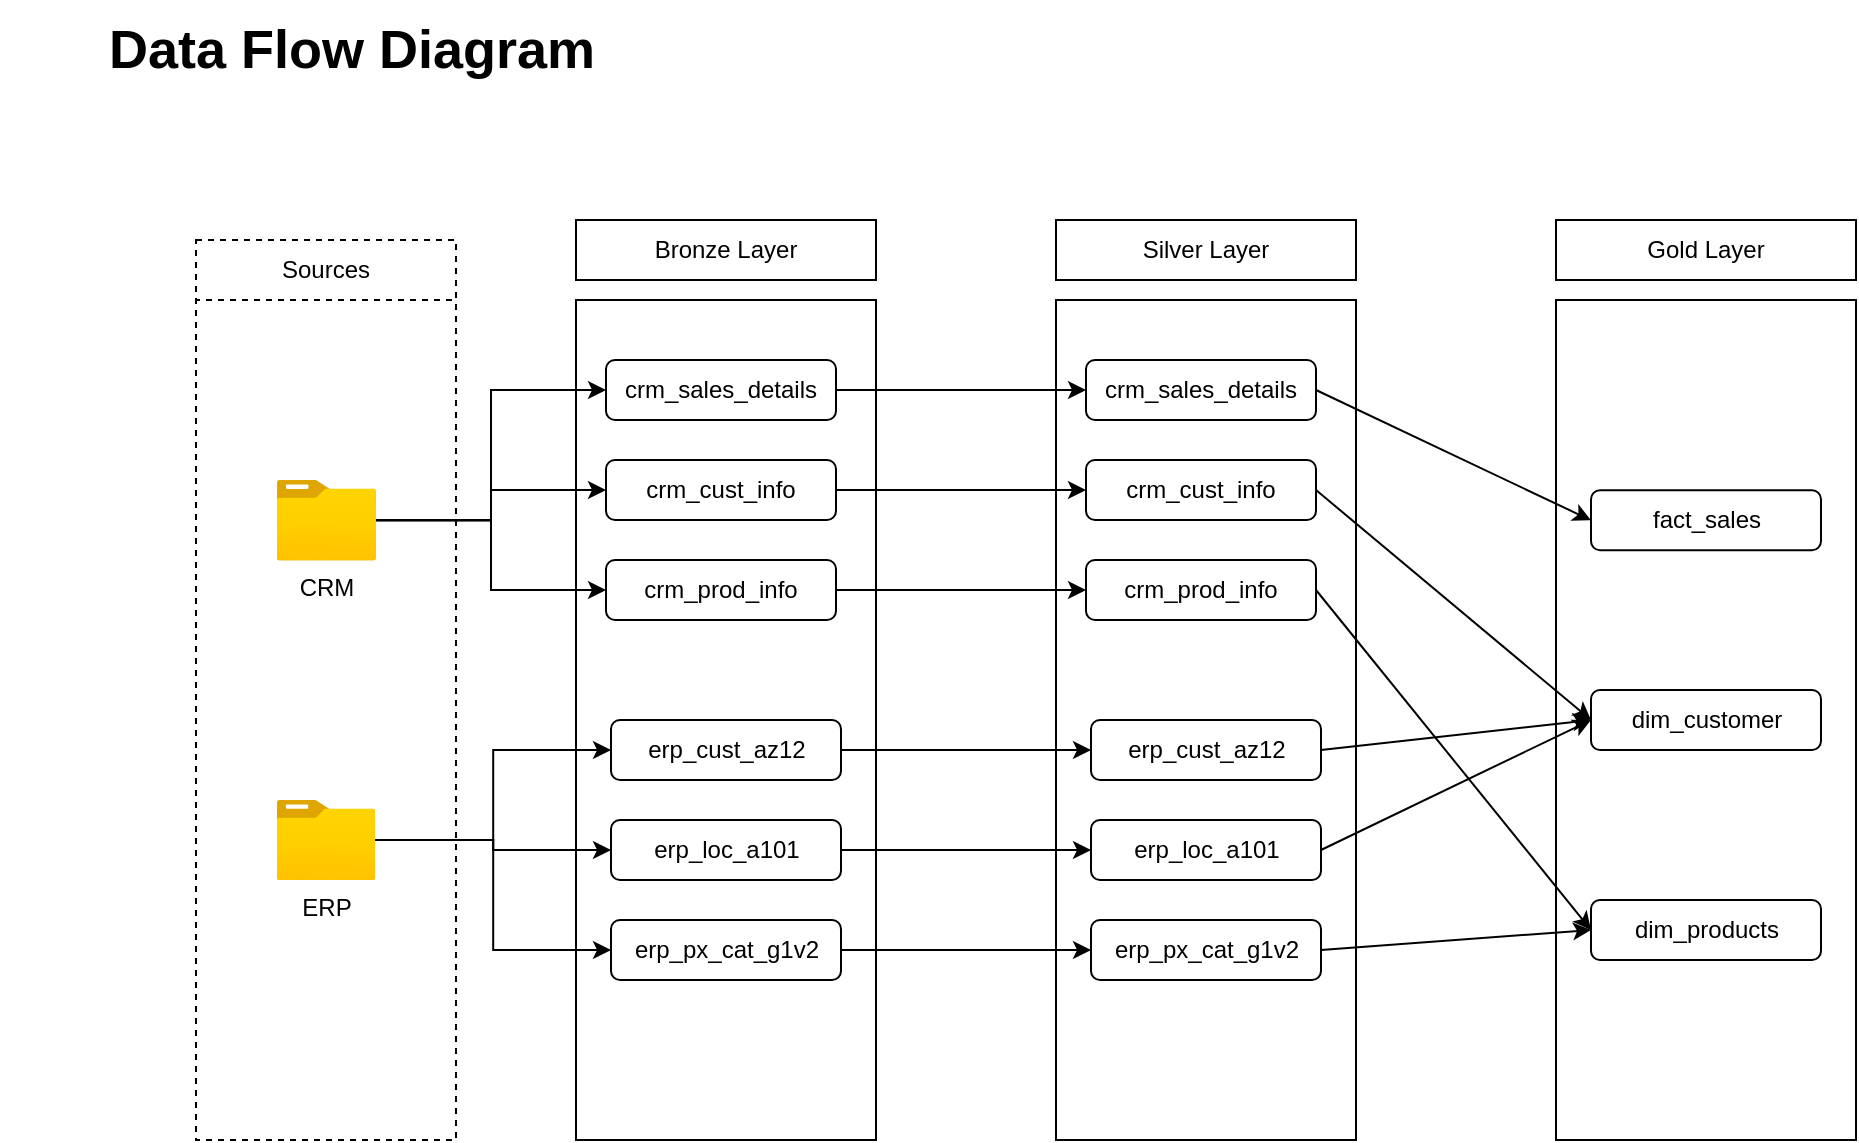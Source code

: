 <mxfile version="28.1.2">
  <diagram name="Page-1" id="-aEFHGGGCq_c_az-Hwoa">
    <mxGraphModel dx="1213" dy="876" grid="1" gridSize="10" guides="1" tooltips="1" connect="1" arrows="1" fold="1" page="1" pageScale="1" pageWidth="850" pageHeight="1100" math="0" shadow="0">
      <root>
        <mxCell id="0" />
        <mxCell id="1" parent="0" />
        <mxCell id="Dxs8wHaU1ta9mD4ZsN2h-1" value="" style="rounded=0;whiteSpace=wrap;html=1;dashed=1;fillColor=none;" parent="1" vertex="1">
          <mxGeometry x="120" y="130" width="130" height="450" as="geometry" />
        </mxCell>
        <mxCell id="Dxs8wHaU1ta9mD4ZsN2h-2" value="Sources" style="rounded=0;whiteSpace=wrap;html=1;dashed=1;" parent="1" vertex="1">
          <mxGeometry x="120" y="130" width="130" height="30" as="geometry" />
        </mxCell>
        <mxCell id="Dxs8wHaU1ta9mD4ZsN2h-8" value="Bronze Layer" style="rounded=0;whiteSpace=wrap;html=1;fillColor=none;" parent="1" vertex="1">
          <mxGeometry x="310" y="120" width="150" height="30" as="geometry" />
        </mxCell>
        <mxCell id="Dxs8wHaU1ta9mD4ZsN2h-9" value="" style="rounded=0;whiteSpace=wrap;html=1;fillColor=none;" parent="1" vertex="1">
          <mxGeometry x="310" y="160" width="150" height="420" as="geometry" />
        </mxCell>
        <mxCell id="tEHHGbNQgzvm8dG8htd9-10" style="edgeStyle=orthogonalEdgeStyle;rounded=0;orthogonalLoop=1;jettySize=auto;html=1;entryX=0;entryY=0.5;entryDx=0;entryDy=0;" edge="1" parent="1" source="tEHHGbNQgzvm8dG8htd9-1" target="tEHHGbNQgzvm8dG8htd9-4">
          <mxGeometry relative="1" as="geometry" />
        </mxCell>
        <mxCell id="tEHHGbNQgzvm8dG8htd9-11" style="edgeStyle=orthogonalEdgeStyle;rounded=0;orthogonalLoop=1;jettySize=auto;html=1;entryX=0;entryY=0.5;entryDx=0;entryDy=0;" edge="1" parent="1" source="tEHHGbNQgzvm8dG8htd9-1" target="tEHHGbNQgzvm8dG8htd9-3">
          <mxGeometry relative="1" as="geometry" />
        </mxCell>
        <mxCell id="tEHHGbNQgzvm8dG8htd9-12" style="edgeStyle=orthogonalEdgeStyle;rounded=0;orthogonalLoop=1;jettySize=auto;html=1;entryX=0;entryY=0.5;entryDx=0;entryDy=0;" edge="1" parent="1" source="tEHHGbNQgzvm8dG8htd9-1" target="tEHHGbNQgzvm8dG8htd9-5">
          <mxGeometry relative="1" as="geometry" />
        </mxCell>
        <mxCell id="tEHHGbNQgzvm8dG8htd9-1" value="CRM" style="image;aspect=fixed;html=1;points=[];align=center;fontSize=12;image=img/lib/azure2/general/Folder_Blank.svg;" vertex="1" parent="1">
          <mxGeometry x="160.36" y="250" width="49.64" height="40.28" as="geometry" />
        </mxCell>
        <mxCell id="tEHHGbNQgzvm8dG8htd9-13" style="edgeStyle=orthogonalEdgeStyle;rounded=0;orthogonalLoop=1;jettySize=auto;html=1;entryX=0;entryY=0.5;entryDx=0;entryDy=0;" edge="1" parent="1" source="tEHHGbNQgzvm8dG8htd9-2" target="tEHHGbNQgzvm8dG8htd9-7">
          <mxGeometry relative="1" as="geometry" />
        </mxCell>
        <mxCell id="tEHHGbNQgzvm8dG8htd9-14" style="edgeStyle=orthogonalEdgeStyle;rounded=0;orthogonalLoop=1;jettySize=auto;html=1;entryX=0;entryY=0.5;entryDx=0;entryDy=0;" edge="1" parent="1" source="tEHHGbNQgzvm8dG8htd9-2" target="tEHHGbNQgzvm8dG8htd9-6">
          <mxGeometry relative="1" as="geometry" />
        </mxCell>
        <mxCell id="tEHHGbNQgzvm8dG8htd9-15" style="edgeStyle=orthogonalEdgeStyle;rounded=0;orthogonalLoop=1;jettySize=auto;html=1;entryX=0;entryY=0.5;entryDx=0;entryDy=0;" edge="1" parent="1" source="tEHHGbNQgzvm8dG8htd9-2" target="tEHHGbNQgzvm8dG8htd9-8">
          <mxGeometry relative="1" as="geometry" />
        </mxCell>
        <mxCell id="tEHHGbNQgzvm8dG8htd9-2" value="ERP" style="image;aspect=fixed;html=1;points=[];align=center;fontSize=12;image=img/lib/azure2/general/Folder_Blank.svg;" vertex="1" parent="1">
          <mxGeometry x="160.36" y="410" width="49.29" height="40" as="geometry" />
        </mxCell>
        <mxCell id="tEHHGbNQgzvm8dG8htd9-25" value="" style="edgeStyle=orthogonalEdgeStyle;rounded=0;orthogonalLoop=1;jettySize=auto;html=1;entryX=0;entryY=0.5;entryDx=0;entryDy=0;" edge="1" parent="1" source="tEHHGbNQgzvm8dG8htd9-3" target="tEHHGbNQgzvm8dG8htd9-19">
          <mxGeometry relative="1" as="geometry" />
        </mxCell>
        <mxCell id="tEHHGbNQgzvm8dG8htd9-3" value="crm_sales_details" style="rounded=1;whiteSpace=wrap;html=1;" vertex="1" parent="1">
          <mxGeometry x="325" y="190" width="115" height="30" as="geometry" />
        </mxCell>
        <mxCell id="tEHHGbNQgzvm8dG8htd9-26" style="edgeStyle=orthogonalEdgeStyle;rounded=0;orthogonalLoop=1;jettySize=auto;html=1;entryX=0;entryY=0.5;entryDx=0;entryDy=0;" edge="1" parent="1" source="tEHHGbNQgzvm8dG8htd9-4" target="tEHHGbNQgzvm8dG8htd9-20">
          <mxGeometry relative="1" as="geometry" />
        </mxCell>
        <mxCell id="tEHHGbNQgzvm8dG8htd9-4" value="crm_cust_info" style="rounded=1;whiteSpace=wrap;html=1;" vertex="1" parent="1">
          <mxGeometry x="325" y="240" width="115" height="30" as="geometry" />
        </mxCell>
        <mxCell id="tEHHGbNQgzvm8dG8htd9-27" style="edgeStyle=orthogonalEdgeStyle;rounded=0;orthogonalLoop=1;jettySize=auto;html=1;entryX=0;entryY=0.5;entryDx=0;entryDy=0;" edge="1" parent="1" source="tEHHGbNQgzvm8dG8htd9-5" target="tEHHGbNQgzvm8dG8htd9-21">
          <mxGeometry relative="1" as="geometry" />
        </mxCell>
        <mxCell id="tEHHGbNQgzvm8dG8htd9-5" value="crm_prod_info" style="rounded=1;whiteSpace=wrap;html=1;" vertex="1" parent="1">
          <mxGeometry x="325" y="290" width="115" height="30" as="geometry" />
        </mxCell>
        <mxCell id="tEHHGbNQgzvm8dG8htd9-28" style="edgeStyle=orthogonalEdgeStyle;rounded=0;orthogonalLoop=1;jettySize=auto;html=1;entryX=0;entryY=0.5;entryDx=0;entryDy=0;" edge="1" parent="1" source="tEHHGbNQgzvm8dG8htd9-6" target="tEHHGbNQgzvm8dG8htd9-22">
          <mxGeometry relative="1" as="geometry" />
        </mxCell>
        <mxCell id="tEHHGbNQgzvm8dG8htd9-6" value="erp_cust_az12" style="rounded=1;whiteSpace=wrap;html=1;" vertex="1" parent="1">
          <mxGeometry x="327.5" y="370" width="115" height="30" as="geometry" />
        </mxCell>
        <mxCell id="tEHHGbNQgzvm8dG8htd9-29" style="edgeStyle=orthogonalEdgeStyle;rounded=0;orthogonalLoop=1;jettySize=auto;html=1;" edge="1" parent="1" source="tEHHGbNQgzvm8dG8htd9-7" target="tEHHGbNQgzvm8dG8htd9-23">
          <mxGeometry relative="1" as="geometry" />
        </mxCell>
        <mxCell id="tEHHGbNQgzvm8dG8htd9-7" value="erp_loc_a101" style="rounded=1;whiteSpace=wrap;html=1;" vertex="1" parent="1">
          <mxGeometry x="327.5" y="420" width="115" height="30" as="geometry" />
        </mxCell>
        <mxCell id="tEHHGbNQgzvm8dG8htd9-30" style="edgeStyle=orthogonalEdgeStyle;rounded=0;orthogonalLoop=1;jettySize=auto;html=1;entryX=0;entryY=0.5;entryDx=0;entryDy=0;" edge="1" parent="1" source="tEHHGbNQgzvm8dG8htd9-8" target="tEHHGbNQgzvm8dG8htd9-24">
          <mxGeometry relative="1" as="geometry" />
        </mxCell>
        <mxCell id="tEHHGbNQgzvm8dG8htd9-8" value="erp_px_cat_g1v2" style="rounded=1;whiteSpace=wrap;html=1;" vertex="1" parent="1">
          <mxGeometry x="327.5" y="470" width="115" height="30" as="geometry" />
        </mxCell>
        <mxCell id="tEHHGbNQgzvm8dG8htd9-16" value="&lt;b&gt;&lt;font style=&quot;font-size: 27px;&quot;&gt;Data Flow Diagram&lt;/font&gt;&lt;/b&gt;" style="text;html=1;align=center;verticalAlign=middle;whiteSpace=wrap;rounded=0;" vertex="1" parent="1">
          <mxGeometry x="22.5" y="10" width="350" height="50" as="geometry" />
        </mxCell>
        <mxCell id="tEHHGbNQgzvm8dG8htd9-17" value="Silver Layer" style="rounded=0;whiteSpace=wrap;html=1;fillColor=none;" vertex="1" parent="1">
          <mxGeometry x="550" y="120" width="150" height="30" as="geometry" />
        </mxCell>
        <mxCell id="tEHHGbNQgzvm8dG8htd9-18" value="" style="rounded=0;whiteSpace=wrap;html=1;fillColor=none;" vertex="1" parent="1">
          <mxGeometry x="550" y="160" width="150" height="420" as="geometry" />
        </mxCell>
        <mxCell id="tEHHGbNQgzvm8dG8htd9-19" value="crm_sales_details" style="rounded=1;whiteSpace=wrap;html=1;" vertex="1" parent="1">
          <mxGeometry x="565" y="190" width="115" height="30" as="geometry" />
        </mxCell>
        <mxCell id="tEHHGbNQgzvm8dG8htd9-20" value="crm_cust_info" style="rounded=1;whiteSpace=wrap;html=1;" vertex="1" parent="1">
          <mxGeometry x="565" y="240" width="115" height="30" as="geometry" />
        </mxCell>
        <mxCell id="tEHHGbNQgzvm8dG8htd9-21" value="crm_prod_info" style="rounded=1;whiteSpace=wrap;html=1;" vertex="1" parent="1">
          <mxGeometry x="565" y="290" width="115" height="30" as="geometry" />
        </mxCell>
        <mxCell id="tEHHGbNQgzvm8dG8htd9-22" value="erp_cust_az12" style="rounded=1;whiteSpace=wrap;html=1;" vertex="1" parent="1">
          <mxGeometry x="567.5" y="370" width="115" height="30" as="geometry" />
        </mxCell>
        <mxCell id="tEHHGbNQgzvm8dG8htd9-23" value="erp_loc_a101" style="rounded=1;whiteSpace=wrap;html=1;" vertex="1" parent="1">
          <mxGeometry x="567.5" y="420" width="115" height="30" as="geometry" />
        </mxCell>
        <mxCell id="tEHHGbNQgzvm8dG8htd9-24" value="erp_px_cat_g1v2" style="rounded=1;whiteSpace=wrap;html=1;" vertex="1" parent="1">
          <mxGeometry x="567.5" y="470" width="115" height="30" as="geometry" />
        </mxCell>
        <mxCell id="tEHHGbNQgzvm8dG8htd9-31" value="Gold Layer" style="rounded=0;whiteSpace=wrap;html=1;fillColor=none;" vertex="1" parent="1">
          <mxGeometry x="800" y="120" width="150" height="30" as="geometry" />
        </mxCell>
        <mxCell id="tEHHGbNQgzvm8dG8htd9-32" value="" style="rounded=0;whiteSpace=wrap;html=1;fillColor=none;" vertex="1" parent="1">
          <mxGeometry x="800" y="160" width="150" height="420" as="geometry" />
        </mxCell>
        <mxCell id="tEHHGbNQgzvm8dG8htd9-33" value="fact_sales" style="rounded=1;whiteSpace=wrap;html=1;" vertex="1" parent="1">
          <mxGeometry x="817.5" y="255.14" width="115" height="30" as="geometry" />
        </mxCell>
        <mxCell id="tEHHGbNQgzvm8dG8htd9-34" value="dim_customer" style="rounded=1;whiteSpace=wrap;html=1;" vertex="1" parent="1">
          <mxGeometry x="817.5" y="355" width="115" height="30" as="geometry" />
        </mxCell>
        <mxCell id="tEHHGbNQgzvm8dG8htd9-35" value="dim_products" style="rounded=1;whiteSpace=wrap;html=1;" vertex="1" parent="1">
          <mxGeometry x="817.5" y="460" width="115" height="30" as="geometry" />
        </mxCell>
        <mxCell id="tEHHGbNQgzvm8dG8htd9-39" value="" style="endArrow=classic;html=1;rounded=0;exitX=1;exitY=0.5;exitDx=0;exitDy=0;entryX=0;entryY=0.5;entryDx=0;entryDy=0;" edge="1" parent="1" source="tEHHGbNQgzvm8dG8htd9-19" target="tEHHGbNQgzvm8dG8htd9-33">
          <mxGeometry width="50" height="50" relative="1" as="geometry">
            <mxPoint x="730" y="230" as="sourcePoint" />
            <mxPoint x="780" y="180" as="targetPoint" />
          </mxGeometry>
        </mxCell>
        <mxCell id="tEHHGbNQgzvm8dG8htd9-40" value="" style="endArrow=classic;html=1;rounded=0;exitX=1;exitY=0.5;exitDx=0;exitDy=0;entryX=0;entryY=0.5;entryDx=0;entryDy=0;" edge="1" parent="1" source="tEHHGbNQgzvm8dG8htd9-20" target="tEHHGbNQgzvm8dG8htd9-34">
          <mxGeometry width="50" height="50" relative="1" as="geometry">
            <mxPoint x="740" y="260" as="sourcePoint" />
            <mxPoint x="908" y="325" as="targetPoint" />
          </mxGeometry>
        </mxCell>
        <mxCell id="tEHHGbNQgzvm8dG8htd9-41" value="" style="endArrow=classic;html=1;rounded=0;exitX=1;exitY=0.5;exitDx=0;exitDy=0;entryX=0;entryY=0.5;entryDx=0;entryDy=0;" edge="1" parent="1" source="tEHHGbNQgzvm8dG8htd9-22" target="tEHHGbNQgzvm8dG8htd9-34">
          <mxGeometry width="50" height="50" relative="1" as="geometry">
            <mxPoint x="730" y="390" as="sourcePoint" />
            <mxPoint x="898" y="455" as="targetPoint" />
          </mxGeometry>
        </mxCell>
        <mxCell id="tEHHGbNQgzvm8dG8htd9-42" value="" style="endArrow=classic;html=1;rounded=0;exitX=1;exitY=0.5;exitDx=0;exitDy=0;entryX=0;entryY=0.5;entryDx=0;entryDy=0;" edge="1" parent="1" source="tEHHGbNQgzvm8dG8htd9-23" target="tEHHGbNQgzvm8dG8htd9-34">
          <mxGeometry width="50" height="50" relative="1" as="geometry">
            <mxPoint x="720" y="450" as="sourcePoint" />
            <mxPoint x="888" y="515" as="targetPoint" />
          </mxGeometry>
        </mxCell>
        <mxCell id="tEHHGbNQgzvm8dG8htd9-43" value="" style="endArrow=classic;html=1;rounded=0;exitX=1;exitY=0.5;exitDx=0;exitDy=0;entryX=0;entryY=0.5;entryDx=0;entryDy=0;" edge="1" parent="1" source="tEHHGbNQgzvm8dG8htd9-21" target="tEHHGbNQgzvm8dG8htd9-35">
          <mxGeometry width="50" height="50" relative="1" as="geometry">
            <mxPoint x="790" y="500" as="sourcePoint" />
            <mxPoint x="958" y="565" as="targetPoint" />
          </mxGeometry>
        </mxCell>
        <mxCell id="tEHHGbNQgzvm8dG8htd9-44" value="" style="endArrow=classic;html=1;rounded=0;exitX=1;exitY=0.5;exitDx=0;exitDy=0;entryX=0;entryY=0.5;entryDx=0;entryDy=0;" edge="1" parent="1" source="tEHHGbNQgzvm8dG8htd9-24" target="tEHHGbNQgzvm8dG8htd9-35">
          <mxGeometry width="50" height="50" relative="1" as="geometry">
            <mxPoint x="720" y="480" as="sourcePoint" />
            <mxPoint x="888" y="545" as="targetPoint" />
          </mxGeometry>
        </mxCell>
      </root>
    </mxGraphModel>
  </diagram>
</mxfile>
